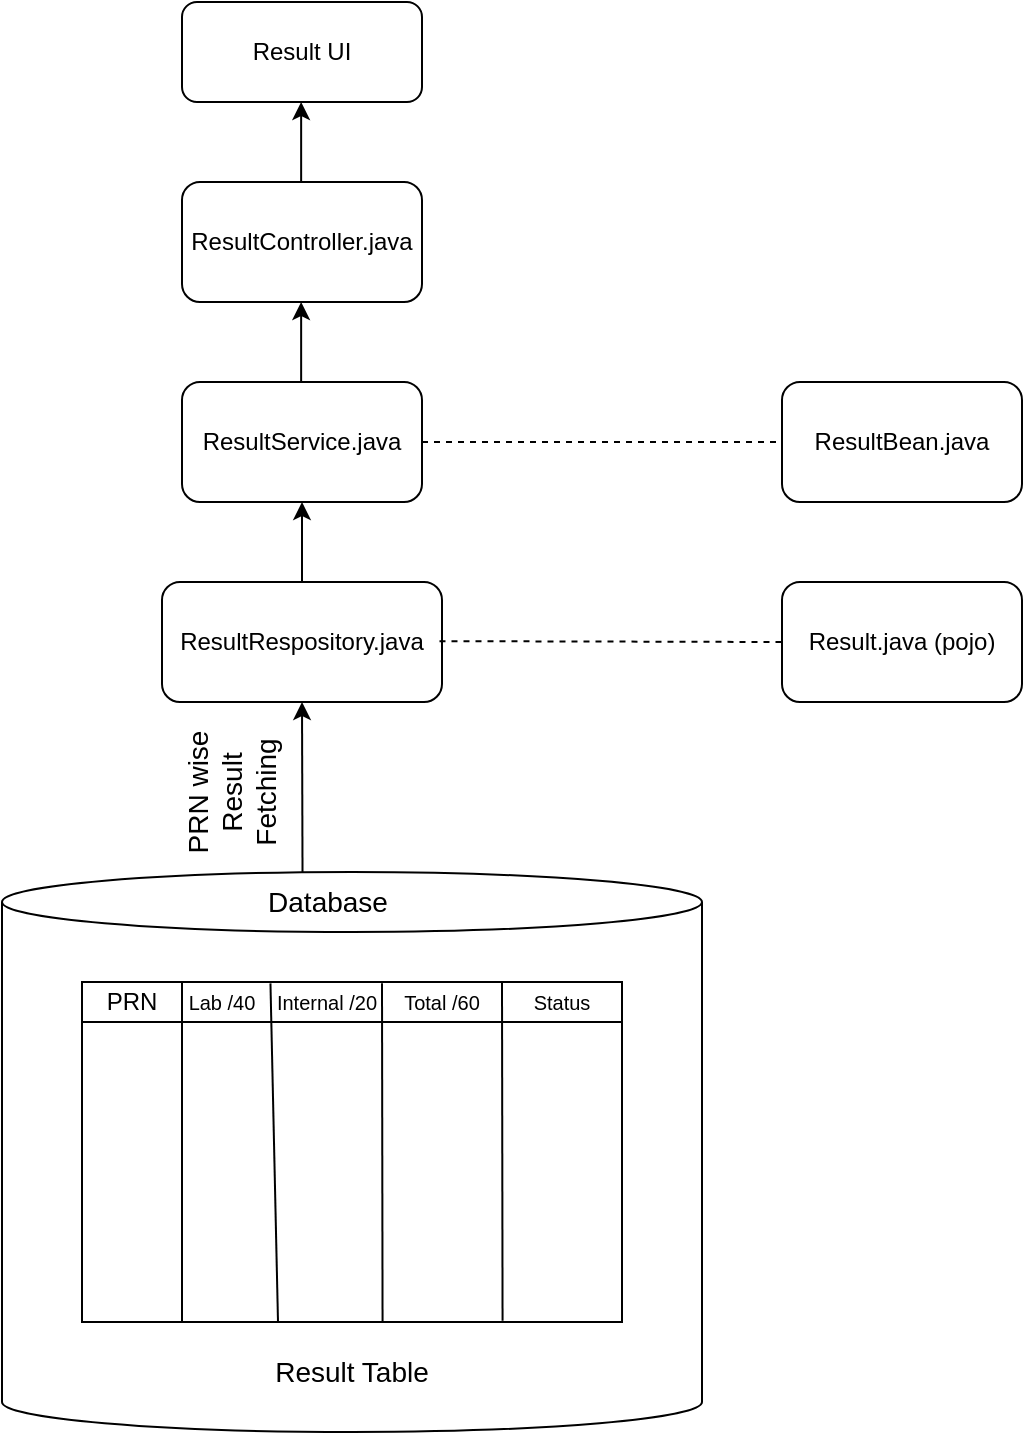 <mxfile version="20.2.3" type="device"><diagram id="SeNiUxgI2s_p4h7PyRKU" name="Page-1"><mxGraphModel dx="517" dy="477" grid="1" gridSize="10" guides="1" tooltips="1" connect="1" arrows="1" fold="1" page="1" pageScale="1" pageWidth="827" pageHeight="1169" math="0" shadow="0"><root><mxCell id="0"/><mxCell id="1" parent="0"/><mxCell id="hklrYt9E18jGajgiHvOX-2" value="ResultController.java" style="rounded=1;whiteSpace=wrap;html=1;" parent="1" vertex="1"><mxGeometry x="100" y="130" width="120" height="60" as="geometry"/></mxCell><mxCell id="hklrYt9E18jGajgiHvOX-3" value="Result.java (pojo)" style="rounded=1;whiteSpace=wrap;html=1;" parent="1" vertex="1"><mxGeometry x="400" y="330" width="120" height="60" as="geometry"/></mxCell><mxCell id="hklrYt9E18jGajgiHvOX-4" value="ResultBean.java" style="rounded=1;whiteSpace=wrap;html=1;" parent="1" vertex="1"><mxGeometry x="400" y="230" width="120" height="60" as="geometry"/></mxCell><mxCell id="hklrYt9E18jGajgiHvOX-5" value="ResultService.java" style="rounded=1;whiteSpace=wrap;html=1;" parent="1" vertex="1"><mxGeometry x="100" y="230" width="120" height="60" as="geometry"/></mxCell><mxCell id="hklrYt9E18jGajgiHvOX-6" value="ResultRespository.java" style="rounded=1;whiteSpace=wrap;html=1;" parent="1" vertex="1"><mxGeometry x="90" y="330" width="140" height="60" as="geometry"/></mxCell><mxCell id="hklrYt9E18jGajgiHvOX-8" value="Result UI" style="rounded=1;whiteSpace=wrap;html=1;" parent="1" vertex="1"><mxGeometry x="100" y="40" width="120" height="50" as="geometry"/></mxCell><mxCell id="hklrYt9E18jGajgiHvOX-9" value="" style="shape=cylinder3;whiteSpace=wrap;html=1;boundedLbl=1;backgroundOutline=1;size=15;" parent="1" vertex="1"><mxGeometry x="10" y="475" width="350" height="280" as="geometry"/></mxCell><mxCell id="hklrYt9E18jGajgiHvOX-14" value="" style="shape=internalStorage;whiteSpace=wrap;html=1;backgroundOutline=1;dx=50;dy=20;" parent="1" vertex="1"><mxGeometry x="50" y="530" width="270" height="170" as="geometry"/></mxCell><mxCell id="hklrYt9E18jGajgiHvOX-15" value="PRN" style="text;html=1;strokeColor=none;fillColor=none;align=center;verticalAlign=middle;whiteSpace=wrap;rounded=0;" parent="1" vertex="1"><mxGeometry x="50" y="530" width="50" height="20" as="geometry"/></mxCell><mxCell id="hklrYt9E18jGajgiHvOX-18" value="" style="endArrow=none;html=1;rounded=0;entryX=0.349;entryY=0.004;entryDx=0;entryDy=0;entryPerimeter=0;" parent="1" target="hklrYt9E18jGajgiHvOX-14" edge="1"><mxGeometry width="50" height="50" relative="1" as="geometry"><mxPoint x="148" y="700" as="sourcePoint"/><mxPoint x="320" y="550" as="targetPoint"/></mxGeometry></mxCell><mxCell id="hklrYt9E18jGajgiHvOX-19" value="" style="endArrow=none;html=1;rounded=0;entryX=0.349;entryY=0.004;entryDx=0;entryDy=0;entryPerimeter=0;" parent="1" edge="1"><mxGeometry width="50" height="50" relative="1" as="geometry"><mxPoint x="200.28" y="700" as="sourcePoint"/><mxPoint x="200.0" y="530.68" as="targetPoint"/></mxGeometry></mxCell><mxCell id="hklrYt9E18jGajgiHvOX-20" value="" style="endArrow=none;html=1;rounded=0;entryX=0.349;entryY=0.004;entryDx=0;entryDy=0;entryPerimeter=0;" parent="1" edge="1"><mxGeometry width="50" height="50" relative="1" as="geometry"><mxPoint x="260.28" y="699.32" as="sourcePoint"/><mxPoint x="260" y="530" as="targetPoint"/></mxGeometry></mxCell><mxCell id="hklrYt9E18jGajgiHvOX-23" value="&lt;font style=&quot;font-size: 10px;&quot;&gt;Lab /40&lt;/font&gt;" style="text;html=1;strokeColor=none;fillColor=none;align=center;verticalAlign=middle;whiteSpace=wrap;rounded=0;" parent="1" vertex="1"><mxGeometry x="100" y="527.5" width="40" height="25" as="geometry"/></mxCell><mxCell id="hklrYt9E18jGajgiHvOX-24" value="&lt;font style=&quot;font-size: 10px;&quot;&gt;Internal /20&lt;/font&gt;" style="text;html=1;strokeColor=none;fillColor=none;align=center;verticalAlign=middle;whiteSpace=wrap;rounded=0;" parent="1" vertex="1"><mxGeometry x="120" y="527.5" width="105" height="25" as="geometry"/></mxCell><mxCell id="hklrYt9E18jGajgiHvOX-25" value="&lt;font style=&quot;font-size: 10px;&quot;&gt;Total /60&lt;/font&gt;" style="text;html=1;strokeColor=none;fillColor=none;align=center;verticalAlign=middle;whiteSpace=wrap;rounded=0;" parent="1" vertex="1"><mxGeometry x="210" y="527.5" width="40" height="25" as="geometry"/></mxCell><mxCell id="hklrYt9E18jGajgiHvOX-26" value="&lt;font style=&quot;font-size: 10px;&quot;&gt;Status&lt;/font&gt;" style="text;html=1;strokeColor=none;fillColor=none;align=center;verticalAlign=middle;whiteSpace=wrap;rounded=0;" parent="1" vertex="1"><mxGeometry x="270" y="527.5" width="40" height="25" as="geometry"/></mxCell><mxCell id="hklrYt9E18jGajgiHvOX-28" value="&lt;font style=&quot;font-size: 14px;&quot;&gt;Result Table&lt;/font&gt;" style="text;html=1;strokeColor=none;fillColor=none;align=center;verticalAlign=middle;whiteSpace=wrap;rounded=0;fontSize=10;" parent="1" vertex="1"><mxGeometry x="141.25" y="710" width="87.5" height="30" as="geometry"/></mxCell><mxCell id="hklrYt9E18jGajgiHvOX-29" value="&lt;font style=&quot;font-size: 14px;&quot;&gt;Database&lt;/font&gt;" style="text;html=1;strokeColor=none;fillColor=none;align=center;verticalAlign=middle;whiteSpace=wrap;rounded=0;fontSize=10;" parent="1" vertex="1"><mxGeometry x="142.5" y="475" width="60" height="30" as="geometry"/></mxCell><mxCell id="hklrYt9E18jGajgiHvOX-30" value="" style="endArrow=classic;html=1;rounded=0;fontSize=14;entryX=0.5;entryY=1;entryDx=0;entryDy=0;exitX=0.296;exitY=0.005;exitDx=0;exitDy=0;exitPerimeter=0;" parent="1" source="hklrYt9E18jGajgiHvOX-29" target="hklrYt9E18jGajgiHvOX-6" edge="1"><mxGeometry width="50" height="50" relative="1" as="geometry"><mxPoint x="160" y="470" as="sourcePoint"/><mxPoint x="270" y="210" as="targetPoint"/></mxGeometry></mxCell><mxCell id="hklrYt9E18jGajgiHvOX-32" value="" style="endArrow=classic;html=1;rounded=0;fontSize=14;" parent="1" edge="1"><mxGeometry width="50" height="50" relative="1" as="geometry"><mxPoint x="160" y="330" as="sourcePoint"/><mxPoint x="160" y="290" as="targetPoint"/></mxGeometry></mxCell><mxCell id="hklrYt9E18jGajgiHvOX-33" value="" style="endArrow=classic;html=1;rounded=0;fontSize=14;" parent="1" edge="1"><mxGeometry width="50" height="50" relative="1" as="geometry"><mxPoint x="159.57" y="230" as="sourcePoint"/><mxPoint x="159.57" y="190" as="targetPoint"/></mxGeometry></mxCell><mxCell id="hklrYt9E18jGajgiHvOX-34" value="" style="endArrow=classic;html=1;rounded=0;fontSize=14;" parent="1" edge="1"><mxGeometry width="50" height="50" relative="1" as="geometry"><mxPoint x="159.57" y="130" as="sourcePoint"/><mxPoint x="159.57" y="90" as="targetPoint"/></mxGeometry></mxCell><mxCell id="hklrYt9E18jGajgiHvOX-35" value="" style="endArrow=none;dashed=1;html=1;rounded=0;fontSize=14;exitX=1;exitY=0.5;exitDx=0;exitDy=0;" parent="1" source="hklrYt9E18jGajgiHvOX-5" edge="1"><mxGeometry width="50" height="50" relative="1" as="geometry"><mxPoint x="270" y="260" as="sourcePoint"/><mxPoint x="400" y="260" as="targetPoint"/></mxGeometry></mxCell><mxCell id="hklrYt9E18jGajgiHvOX-36" value="" style="endArrow=none;dashed=1;html=1;rounded=0;fontSize=14;exitX=1;exitY=0.5;exitDx=0;exitDy=0;" parent="1" edge="1"><mxGeometry width="50" height="50" relative="1" as="geometry"><mxPoint x="228.75" y="359.57" as="sourcePoint"/><mxPoint x="400" y="360" as="targetPoint"/></mxGeometry></mxCell><mxCell id="hklrYt9E18jGajgiHvOX-37" value="PRN wise&lt;br&gt;Result&lt;br&gt;Fetching" style="text;html=1;strokeColor=none;fillColor=none;align=center;verticalAlign=middle;whiteSpace=wrap;rounded=0;fontSize=14;rotation=270;" parent="1" vertex="1"><mxGeometry x="40" y="420" width="170" height="30" as="geometry"/></mxCell></root></mxGraphModel></diagram></mxfile>